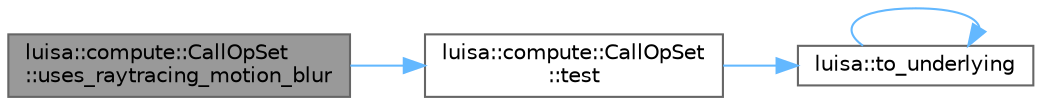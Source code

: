 digraph "luisa::compute::CallOpSet::uses_raytracing_motion_blur"
{
 // LATEX_PDF_SIZE
  bgcolor="transparent";
  edge [fontname=Helvetica,fontsize=10,labelfontname=Helvetica,labelfontsize=10];
  node [fontname=Helvetica,fontsize=10,shape=box,height=0.2,width=0.4];
  rankdir="LR";
  Node1 [id="Node000001",label="luisa::compute::CallOpSet\l::uses_raytracing_motion_blur",height=0.2,width=0.4,color="gray40", fillcolor="grey60", style="filled", fontcolor="black",tooltip=" "];
  Node1 -> Node2 [id="edge4_Node000001_Node000002",color="steelblue1",style="solid",tooltip=" "];
  Node2 [id="Node000002",label="luisa::compute::CallOpSet\l::test",height=0.2,width=0.4,color="grey40", fillcolor="white", style="filled",URL="$classluisa_1_1compute_1_1_call_op_set.html#af06b47b995223195c2517970fc3872d6",tooltip="Test given CallOp"];
  Node2 -> Node3 [id="edge5_Node000002_Node000003",color="steelblue1",style="solid",tooltip=" "];
  Node3 [id="Node000003",label="luisa::to_underlying",height=0.2,width=0.4,color="grey40", fillcolor="white", style="filled",URL="$namespaceluisa.html#a0c046ef018b52d4f486c2626a6410148",tooltip=" "];
  Node3 -> Node3 [id="edge6_Node000003_Node000003",color="steelblue1",style="solid",tooltip=" "];
}
